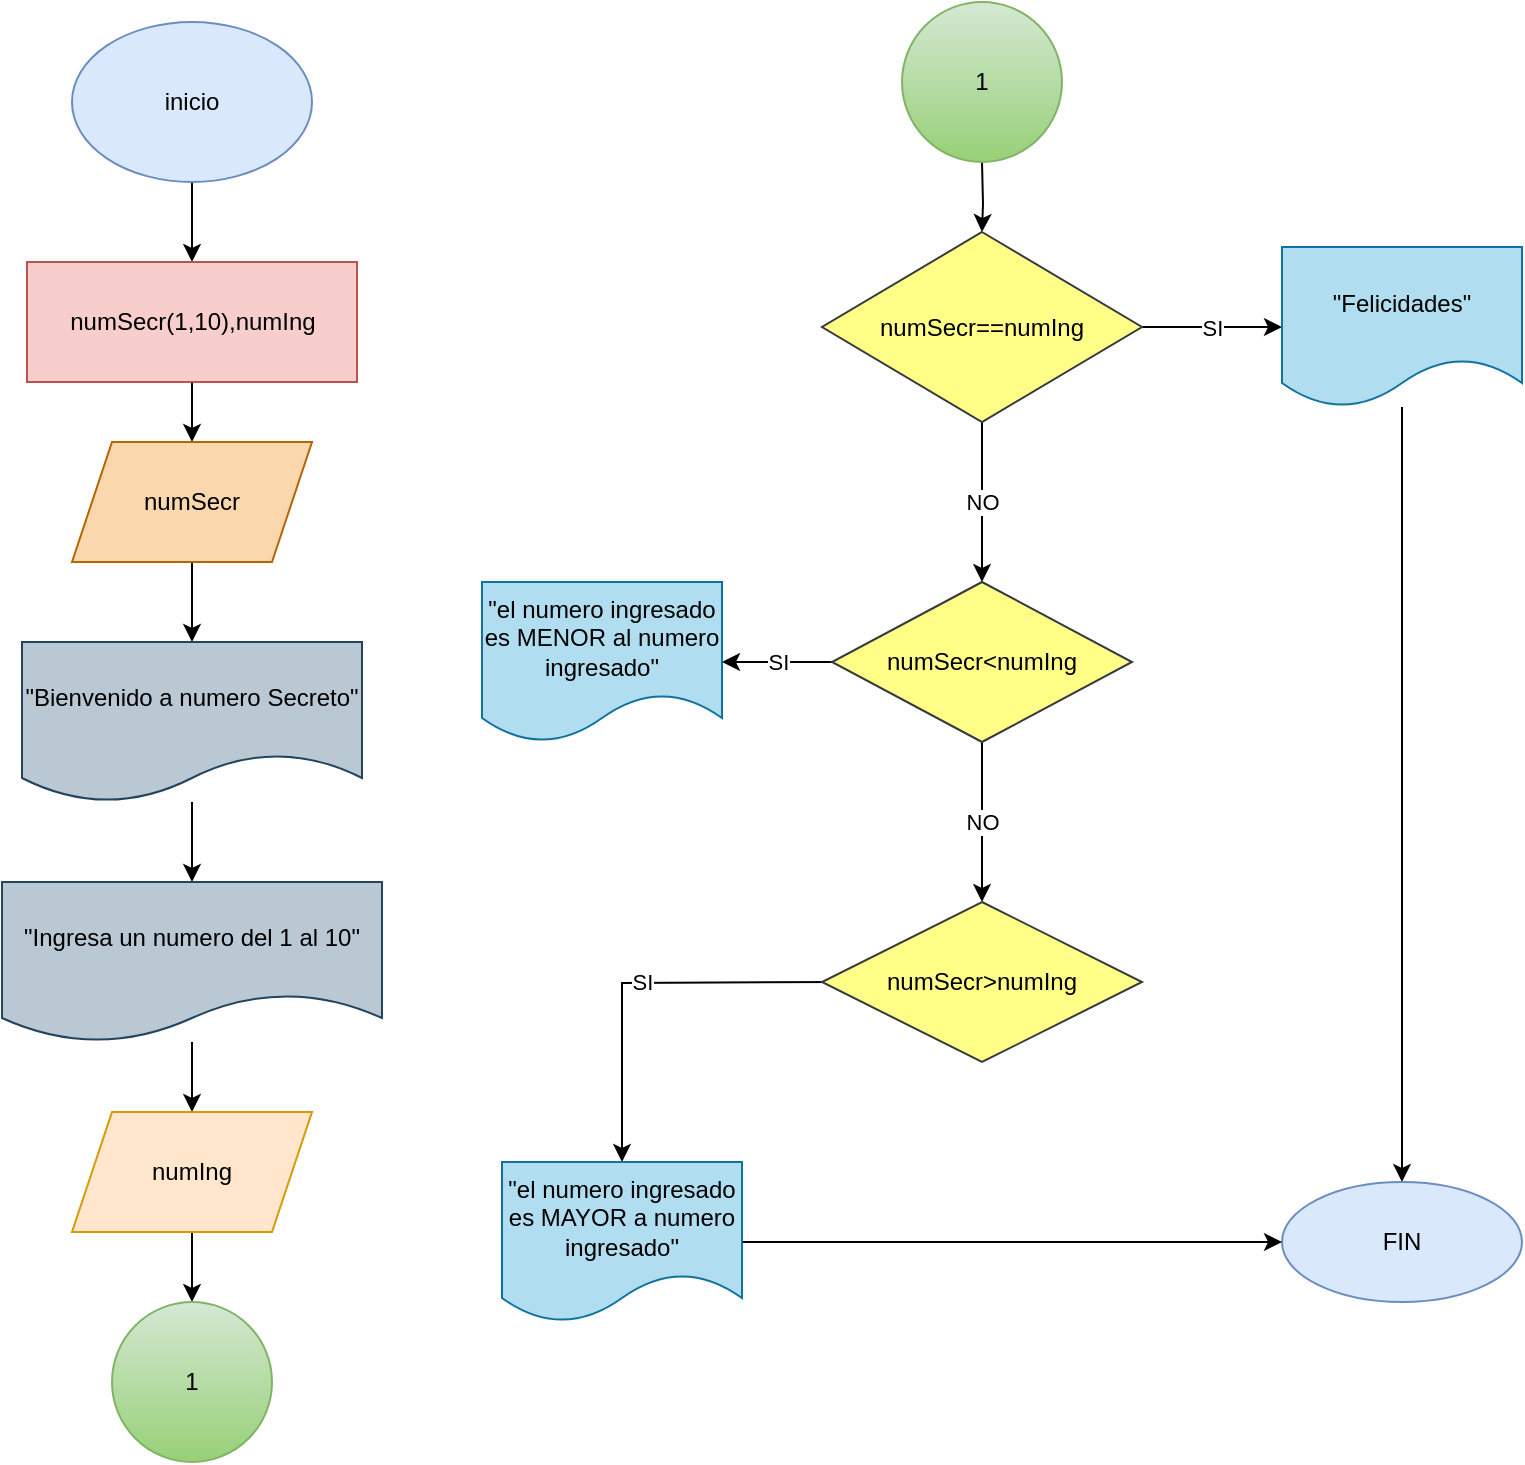 <mxfile version="20.2.7" type="github">
  <diagram id="_WsQ5wQm4EMBaogvPd_R" name="Página-1">
    <mxGraphModel dx="1422" dy="794" grid="1" gridSize="10" guides="1" tooltips="1" connect="1" arrows="1" fold="1" page="1" pageScale="1" pageWidth="827" pageHeight="1169" math="0" shadow="0">
      <root>
        <mxCell id="0" />
        <mxCell id="1" parent="0" />
        <mxCell id="vz2UjPPbCoGxtFHM17oA-3" value="" style="edgeStyle=orthogonalEdgeStyle;rounded=0;orthogonalLoop=1;jettySize=auto;html=1;" parent="1" source="vz2UjPPbCoGxtFHM17oA-1" target="vz2UjPPbCoGxtFHM17oA-2" edge="1">
          <mxGeometry relative="1" as="geometry" />
        </mxCell>
        <mxCell id="vz2UjPPbCoGxtFHM17oA-1" value="inicio" style="ellipse;whiteSpace=wrap;html=1;fillColor=#dae8fc;strokeColor=#6c8ebf;" parent="1" vertex="1">
          <mxGeometry x="75" y="20" width="120" height="80" as="geometry" />
        </mxCell>
        <mxCell id="vz2UjPPbCoGxtFHM17oA-5" value="" style="edgeStyle=orthogonalEdgeStyle;rounded=0;orthogonalLoop=1;jettySize=auto;html=1;" parent="1" source="vz2UjPPbCoGxtFHM17oA-2" target="vz2UjPPbCoGxtFHM17oA-4" edge="1">
          <mxGeometry relative="1" as="geometry" />
        </mxCell>
        <mxCell id="vz2UjPPbCoGxtFHM17oA-2" value="numSecr(1,10),numIng" style="whiteSpace=wrap;html=1;fillColor=#f8cecc;strokeColor=#b85450;" parent="1" vertex="1">
          <mxGeometry x="52.5" y="140" width="165" height="60" as="geometry" />
        </mxCell>
        <mxCell id="vz2UjPPbCoGxtFHM17oA-7" value="" style="edgeStyle=orthogonalEdgeStyle;rounded=0;orthogonalLoop=1;jettySize=auto;html=1;" parent="1" source="vz2UjPPbCoGxtFHM17oA-4" target="vz2UjPPbCoGxtFHM17oA-6" edge="1">
          <mxGeometry relative="1" as="geometry" />
        </mxCell>
        <mxCell id="vz2UjPPbCoGxtFHM17oA-4" value="numSecr" style="shape=parallelogram;perimeter=parallelogramPerimeter;whiteSpace=wrap;html=1;fixedSize=1;fillColor=#fad7ac;strokeColor=#b46504;" parent="1" vertex="1">
          <mxGeometry x="75" y="230" width="120" height="60" as="geometry" />
        </mxCell>
        <mxCell id="vz2UjPPbCoGxtFHM17oA-9" value="" style="edgeStyle=orthogonalEdgeStyle;rounded=0;orthogonalLoop=1;jettySize=auto;html=1;" parent="1" source="vz2UjPPbCoGxtFHM17oA-6" target="vz2UjPPbCoGxtFHM17oA-8" edge="1">
          <mxGeometry relative="1" as="geometry" />
        </mxCell>
        <mxCell id="vz2UjPPbCoGxtFHM17oA-6" value="&quot;Bienvenido a numero Secreto&quot;" style="shape=document;whiteSpace=wrap;html=1;boundedLbl=1;fillColor=#bac8d3;strokeColor=#23445d;" parent="1" vertex="1">
          <mxGeometry x="50" y="330" width="170" height="80" as="geometry" />
        </mxCell>
        <mxCell id="vz2UjPPbCoGxtFHM17oA-11" value="" style="edgeStyle=orthogonalEdgeStyle;rounded=0;orthogonalLoop=1;jettySize=auto;html=1;" parent="1" source="vz2UjPPbCoGxtFHM17oA-8" target="vz2UjPPbCoGxtFHM17oA-10" edge="1">
          <mxGeometry relative="1" as="geometry" />
        </mxCell>
        <mxCell id="vz2UjPPbCoGxtFHM17oA-8" value="&quot;Ingresa un numero del 1 al 10&quot;" style="shape=document;whiteSpace=wrap;html=1;boundedLbl=1;fillColor=#bac8d3;strokeColor=#23445d;" parent="1" vertex="1">
          <mxGeometry x="40" y="450" width="190" height="80" as="geometry" />
        </mxCell>
        <mxCell id="vz2UjPPbCoGxtFHM17oA-15" value="" style="edgeStyle=orthogonalEdgeStyle;rounded=0;orthogonalLoop=1;jettySize=auto;html=1;" parent="1" target="vz2UjPPbCoGxtFHM17oA-14" edge="1">
          <mxGeometry relative="1" as="geometry">
            <mxPoint x="530" y="90" as="sourcePoint" />
          </mxGeometry>
        </mxCell>
        <mxCell id="vz2UjPPbCoGxtFHM17oA-17" value="" style="edgeStyle=orthogonalEdgeStyle;rounded=0;orthogonalLoop=1;jettySize=auto;html=1;" parent="1" source="vz2UjPPbCoGxtFHM17oA-10" target="vz2UjPPbCoGxtFHM17oA-16" edge="1">
          <mxGeometry relative="1" as="geometry" />
        </mxCell>
        <mxCell id="vz2UjPPbCoGxtFHM17oA-10" value="numIng" style="shape=parallelogram;perimeter=parallelogramPerimeter;whiteSpace=wrap;html=1;fixedSize=1;fillColor=#ffe6cc;strokeColor=#d79b00;" parent="1" vertex="1">
          <mxGeometry x="75" y="565" width="120" height="60" as="geometry" />
        </mxCell>
        <mxCell id="vz2UjPPbCoGxtFHM17oA-20" value="NO" style="edgeStyle=orthogonalEdgeStyle;rounded=0;orthogonalLoop=1;jettySize=auto;html=1;" parent="1" source="vz2UjPPbCoGxtFHM17oA-14" target="vz2UjPPbCoGxtFHM17oA-23" edge="1">
          <mxGeometry relative="1" as="geometry">
            <mxPoint x="670" y="172.5" as="targetPoint" />
          </mxGeometry>
        </mxCell>
        <mxCell id="vz2UjPPbCoGxtFHM17oA-22" value="SI" style="edgeStyle=orthogonalEdgeStyle;rounded=0;orthogonalLoop=1;jettySize=auto;html=1;" parent="1" source="vz2UjPPbCoGxtFHM17oA-14" target="vz2UjPPbCoGxtFHM17oA-21" edge="1">
          <mxGeometry relative="1" as="geometry" />
        </mxCell>
        <mxCell id="vz2UjPPbCoGxtFHM17oA-14" value="numSecr==numIng" style="rhombus;whiteSpace=wrap;html=1;fillColor=#ffff88;strokeColor=#36393d;" parent="1" vertex="1">
          <mxGeometry x="450" y="125" width="160" height="95" as="geometry" />
        </mxCell>
        <mxCell id="vz2UjPPbCoGxtFHM17oA-16" value="1" style="ellipse;whiteSpace=wrap;html=1;aspect=fixed;fillColor=#d5e8d4;gradientColor=#97d077;strokeColor=#82b366;" parent="1" vertex="1">
          <mxGeometry x="95" y="660" width="80" height="80" as="geometry" />
        </mxCell>
        <mxCell id="vz2UjPPbCoGxtFHM17oA-18" value="1" style="ellipse;whiteSpace=wrap;html=1;aspect=fixed;fillColor=#d5e8d4;gradientColor=#97d077;strokeColor=#82b366;" parent="1" vertex="1">
          <mxGeometry x="490" y="10" width="80" height="80" as="geometry" />
        </mxCell>
        <mxCell id="vz2UjPPbCoGxtFHM17oA-31" value="" style="edgeStyle=orthogonalEdgeStyle;rounded=0;orthogonalLoop=1;jettySize=auto;html=1;" parent="1" source="vz2UjPPbCoGxtFHM17oA-21" target="vz2UjPPbCoGxtFHM17oA-30" edge="1">
          <mxGeometry relative="1" as="geometry" />
        </mxCell>
        <mxCell id="vz2UjPPbCoGxtFHM17oA-21" value="&quot;Felicidades&quot;" style="shape=document;whiteSpace=wrap;html=1;boundedLbl=1;fillColor=#b1ddf0;strokeColor=#10739e;" parent="1" vertex="1">
          <mxGeometry x="680" y="132.5" width="120" height="80" as="geometry" />
        </mxCell>
        <mxCell id="vz2UjPPbCoGxtFHM17oA-25" value="SI" style="edgeStyle=orthogonalEdgeStyle;rounded=0;orthogonalLoop=1;jettySize=auto;html=1;" parent="1" source="vz2UjPPbCoGxtFHM17oA-23" target="vz2UjPPbCoGxtFHM17oA-24" edge="1">
          <mxGeometry relative="1" as="geometry" />
        </mxCell>
        <mxCell id="vz2UjPPbCoGxtFHM17oA-29" value="NO" style="edgeStyle=orthogonalEdgeStyle;rounded=0;orthogonalLoop=1;jettySize=auto;html=1;" parent="1" source="vz2UjPPbCoGxtFHM17oA-23" target="vz2UjPPbCoGxtFHM17oA-28" edge="1">
          <mxGeometry relative="1" as="geometry" />
        </mxCell>
        <mxCell id="vz2UjPPbCoGxtFHM17oA-23" value="numSecr&amp;lt;numIng" style="rhombus;whiteSpace=wrap;html=1;fillColor=#ffff88;strokeColor=#36393d;" parent="1" vertex="1">
          <mxGeometry x="455" y="300" width="150" height="80" as="geometry" />
        </mxCell>
        <mxCell id="vz2UjPPbCoGxtFHM17oA-24" value="&quot;el numero ingresado es MENOR al numero ingresado&quot;" style="shape=document;whiteSpace=wrap;html=1;boundedLbl=1;fillColor=#b1ddf0;strokeColor=#10739e;" parent="1" vertex="1">
          <mxGeometry x="280" y="300" width="120" height="80" as="geometry" />
        </mxCell>
        <mxCell id="vz2UjPPbCoGxtFHM17oA-33" value="SI" style="edgeStyle=orthogonalEdgeStyle;rounded=0;orthogonalLoop=1;jettySize=auto;html=1;" parent="1" target="vz2UjPPbCoGxtFHM17oA-32" edge="1">
          <mxGeometry relative="1" as="geometry">
            <mxPoint x="460" y="500" as="sourcePoint" />
          </mxGeometry>
        </mxCell>
        <mxCell id="vz2UjPPbCoGxtFHM17oA-28" value="numSecr&amp;gt;numIng" style="rhombus;whiteSpace=wrap;html=1;fillColor=#ffff88;strokeColor=#36393d;" parent="1" vertex="1">
          <mxGeometry x="450" y="460" width="160" height="80" as="geometry" />
        </mxCell>
        <mxCell id="vz2UjPPbCoGxtFHM17oA-30" value="FIN" style="ellipse;whiteSpace=wrap;html=1;fillColor=#dae8fc;strokeColor=#6c8ebf;" parent="1" vertex="1">
          <mxGeometry x="680" y="600" width="120" height="60" as="geometry" />
        </mxCell>
        <mxCell id="vz2UjPPbCoGxtFHM17oA-37" style="edgeStyle=orthogonalEdgeStyle;rounded=0;orthogonalLoop=1;jettySize=auto;html=1;" parent="1" source="vz2UjPPbCoGxtFHM17oA-32" target="vz2UjPPbCoGxtFHM17oA-30" edge="1">
          <mxGeometry relative="1" as="geometry" />
        </mxCell>
        <mxCell id="vz2UjPPbCoGxtFHM17oA-32" value="&quot;el numero ingresado es MAYOR a numero ingresado&quot;" style="shape=document;whiteSpace=wrap;html=1;boundedLbl=1;fillColor=#b1ddf0;strokeColor=#10739e;" parent="1" vertex="1">
          <mxGeometry x="290" y="590" width="120" height="80" as="geometry" />
        </mxCell>
      </root>
    </mxGraphModel>
  </diagram>
</mxfile>
